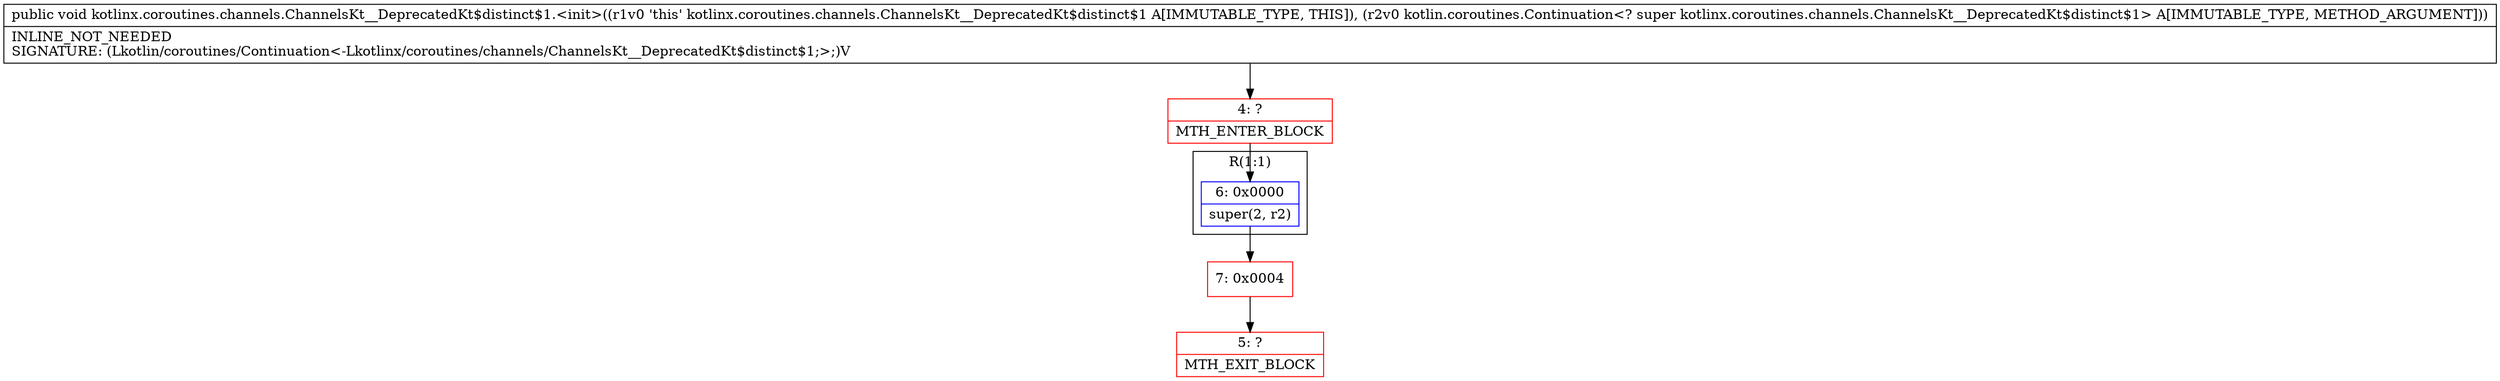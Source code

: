 digraph "CFG forkotlinx.coroutines.channels.ChannelsKt__DeprecatedKt$distinct$1.\<init\>(Lkotlin\/coroutines\/Continuation;)V" {
subgraph cluster_Region_1888201218 {
label = "R(1:1)";
node [shape=record,color=blue];
Node_6 [shape=record,label="{6\:\ 0x0000|super(2, r2)\l}"];
}
Node_4 [shape=record,color=red,label="{4\:\ ?|MTH_ENTER_BLOCK\l}"];
Node_7 [shape=record,color=red,label="{7\:\ 0x0004}"];
Node_5 [shape=record,color=red,label="{5\:\ ?|MTH_EXIT_BLOCK\l}"];
MethodNode[shape=record,label="{public void kotlinx.coroutines.channels.ChannelsKt__DeprecatedKt$distinct$1.\<init\>((r1v0 'this' kotlinx.coroutines.channels.ChannelsKt__DeprecatedKt$distinct$1 A[IMMUTABLE_TYPE, THIS]), (r2v0 kotlin.coroutines.Continuation\<? super kotlinx.coroutines.channels.ChannelsKt__DeprecatedKt$distinct$1\> A[IMMUTABLE_TYPE, METHOD_ARGUMENT]))  | INLINE_NOT_NEEDED\lSIGNATURE: (Lkotlin\/coroutines\/Continuation\<\-Lkotlinx\/coroutines\/channels\/ChannelsKt__DeprecatedKt$distinct$1;\>;)V\l}"];
MethodNode -> Node_4;Node_6 -> Node_7;
Node_4 -> Node_6;
Node_7 -> Node_5;
}

